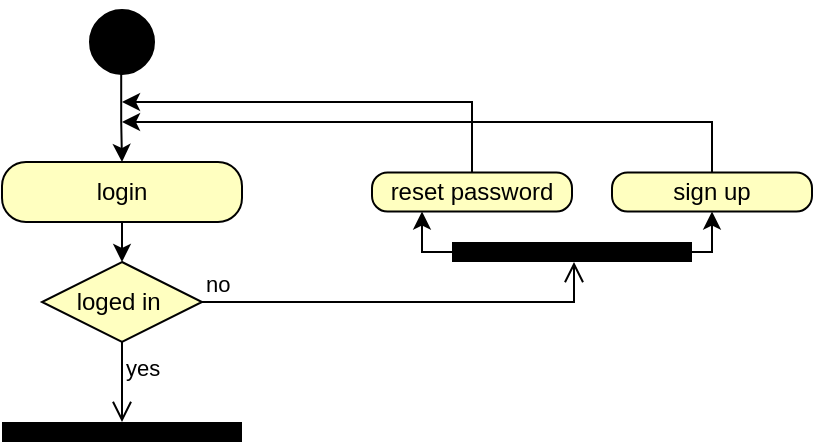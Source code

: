<mxfile version="26.2.9">
  <diagram name="Page-1" id="0783ab3e-0a74-02c8-0abd-f7b4e66b4bec">
    <mxGraphModel dx="1228" dy="-440" grid="1" gridSize="10" guides="1" tooltips="1" connect="1" arrows="1" fold="1" page="1" pageScale="1" pageWidth="850" pageHeight="1100" background="none" math="0" shadow="0">
      <root>
        <mxCell id="0" />
        <mxCell id="1" parent="0" />
        <mxCell id="Hz0r1GJ9_ltTa88L3Xgl-5" style="edgeStyle=orthogonalEdgeStyle;rounded=0;orthogonalLoop=1;jettySize=auto;html=1;exitX=0.49;exitY=0.821;exitDx=0;exitDy=0;exitPerimeter=0;" edge="1" parent="1" source="Hz0r1GJ9_ltTa88L3Xgl-1" target="Hz0r1GJ9_ltTa88L3Xgl-3">
          <mxGeometry relative="1" as="geometry" />
        </mxCell>
        <mxCell id="Hz0r1GJ9_ltTa88L3Xgl-1" value="" style="ellipse;html=1;shape=startState;fillColor=#000000;strokeColor=default;" vertex="1" parent="1">
          <mxGeometry x="425" y="1100" width="40" height="40" as="geometry" />
        </mxCell>
        <mxCell id="Hz0r1GJ9_ltTa88L3Xgl-9" style="edgeStyle=orthogonalEdgeStyle;rounded=0;orthogonalLoop=1;jettySize=auto;html=1;exitX=0.5;exitY=1;exitDx=0;exitDy=0;entryX=0.5;entryY=0;entryDx=0;entryDy=0;" edge="1" parent="1" source="Hz0r1GJ9_ltTa88L3Xgl-3" target="Hz0r1GJ9_ltTa88L3Xgl-6">
          <mxGeometry relative="1" as="geometry" />
        </mxCell>
        <mxCell id="Hz0r1GJ9_ltTa88L3Xgl-3" value="login" style="rounded=1;whiteSpace=wrap;html=1;arcSize=40;fontColor=#000000;fillColor=#ffffc0;strokeColor=default;" vertex="1" parent="1">
          <mxGeometry x="385" y="1180" width="120" height="30" as="geometry" />
        </mxCell>
        <mxCell id="Hz0r1GJ9_ltTa88L3Xgl-6" value="loged in&amp;nbsp;" style="rhombus;whiteSpace=wrap;html=1;fontColor=#000000;fillColor=#ffffc0;strokeColor=default;" vertex="1" parent="1">
          <mxGeometry x="405" y="1230" width="80" height="40" as="geometry" />
        </mxCell>
        <mxCell id="Hz0r1GJ9_ltTa88L3Xgl-7" value="no" style="edgeStyle=orthogonalEdgeStyle;html=1;align=left;verticalAlign=bottom;endArrow=open;endSize=8;strokeColor=#000000;rounded=0;exitX=1;exitY=0.5;exitDx=0;exitDy=0;" edge="1" source="Hz0r1GJ9_ltTa88L3Xgl-6" parent="1">
          <mxGeometry x="-1" relative="1" as="geometry">
            <mxPoint x="671.0" y="1230" as="targetPoint" />
            <mxPoint x="570" y="1249.75" as="sourcePoint" />
            <Array as="points">
              <mxPoint x="671" y="1250" />
            </Array>
          </mxGeometry>
        </mxCell>
        <mxCell id="Hz0r1GJ9_ltTa88L3Xgl-8" value="yes" style="edgeStyle=orthogonalEdgeStyle;html=1;align=left;verticalAlign=top;endArrow=open;endSize=8;strokeColor=#000000;rounded=0;entryX=0.5;entryY=0;entryDx=0;entryDy=0;" edge="1" source="Hz0r1GJ9_ltTa88L3Xgl-6" parent="1" target="Hz0r1GJ9_ltTa88L3Xgl-24">
          <mxGeometry x="-1" relative="1" as="geometry">
            <mxPoint x="445" y="1310" as="targetPoint" />
          </mxGeometry>
        </mxCell>
        <mxCell id="Hz0r1GJ9_ltTa88L3Xgl-22" style="edgeStyle=orthogonalEdgeStyle;rounded=0;orthogonalLoop=1;jettySize=auto;html=1;exitX=0.5;exitY=0;exitDx=0;exitDy=0;" edge="1" parent="1" source="Hz0r1GJ9_ltTa88L3Xgl-14">
          <mxGeometry relative="1" as="geometry">
            <mxPoint x="445" y="1150" as="targetPoint" />
            <Array as="points">
              <mxPoint x="620" y="1150" />
            </Array>
          </mxGeometry>
        </mxCell>
        <mxCell id="Hz0r1GJ9_ltTa88L3Xgl-14" value="reset password" style="rounded=1;whiteSpace=wrap;html=1;arcSize=40;fontColor=#000000;fillColor=#ffffc0;strokeColor=default;" vertex="1" parent="1">
          <mxGeometry x="570" y="1185.25" width="100" height="19.5" as="geometry" />
        </mxCell>
        <mxCell id="Hz0r1GJ9_ltTa88L3Xgl-21" style="edgeStyle=orthogonalEdgeStyle;rounded=0;orthogonalLoop=1;jettySize=auto;html=1;" edge="1" parent="1" source="Hz0r1GJ9_ltTa88L3Xgl-16">
          <mxGeometry relative="1" as="geometry">
            <mxPoint x="445" y="1160" as="targetPoint" />
            <Array as="points">
              <mxPoint x="740" y="1160" />
            </Array>
          </mxGeometry>
        </mxCell>
        <mxCell id="Hz0r1GJ9_ltTa88L3Xgl-16" value="sign up" style="rounded=1;whiteSpace=wrap;html=1;arcSize=40;fontColor=#000000;fillColor=#ffffc0;strokeColor=default;" vertex="1" parent="1">
          <mxGeometry x="690" y="1185.25" width="100" height="19.5" as="geometry" />
        </mxCell>
        <mxCell id="Hz0r1GJ9_ltTa88L3Xgl-19" style="edgeStyle=orthogonalEdgeStyle;rounded=0;orthogonalLoop=1;jettySize=auto;html=1;entryX=0.5;entryY=1;entryDx=0;entryDy=0;" edge="1" parent="1" source="Hz0r1GJ9_ltTa88L3Xgl-18" target="Hz0r1GJ9_ltTa88L3Xgl-16">
          <mxGeometry relative="1" as="geometry">
            <Array as="points">
              <mxPoint x="740" y="1225" />
            </Array>
          </mxGeometry>
        </mxCell>
        <mxCell id="Hz0r1GJ9_ltTa88L3Xgl-20" style="edgeStyle=orthogonalEdgeStyle;rounded=0;orthogonalLoop=1;jettySize=auto;html=1;entryX=0.25;entryY=1;entryDx=0;entryDy=0;" edge="1" parent="1" source="Hz0r1GJ9_ltTa88L3Xgl-18" target="Hz0r1GJ9_ltTa88L3Xgl-14">
          <mxGeometry relative="1" as="geometry">
            <Array as="points">
              <mxPoint x="595" y="1225" />
            </Array>
          </mxGeometry>
        </mxCell>
        <mxCell id="Hz0r1GJ9_ltTa88L3Xgl-18" value="" style="rounded=0;whiteSpace=wrap;html=1;fillColor=#000000;strokeColor=none;" vertex="1" parent="1">
          <mxGeometry x="610" y="1220" width="120" height="10" as="geometry" />
        </mxCell>
        <mxCell id="Hz0r1GJ9_ltTa88L3Xgl-24" value="" style="rounded=0;whiteSpace=wrap;html=1;fillColor=#000000;strokeColor=none;" vertex="1" parent="1">
          <mxGeometry x="385" y="1310" width="120" height="10" as="geometry" />
        </mxCell>
      </root>
    </mxGraphModel>
  </diagram>
</mxfile>
